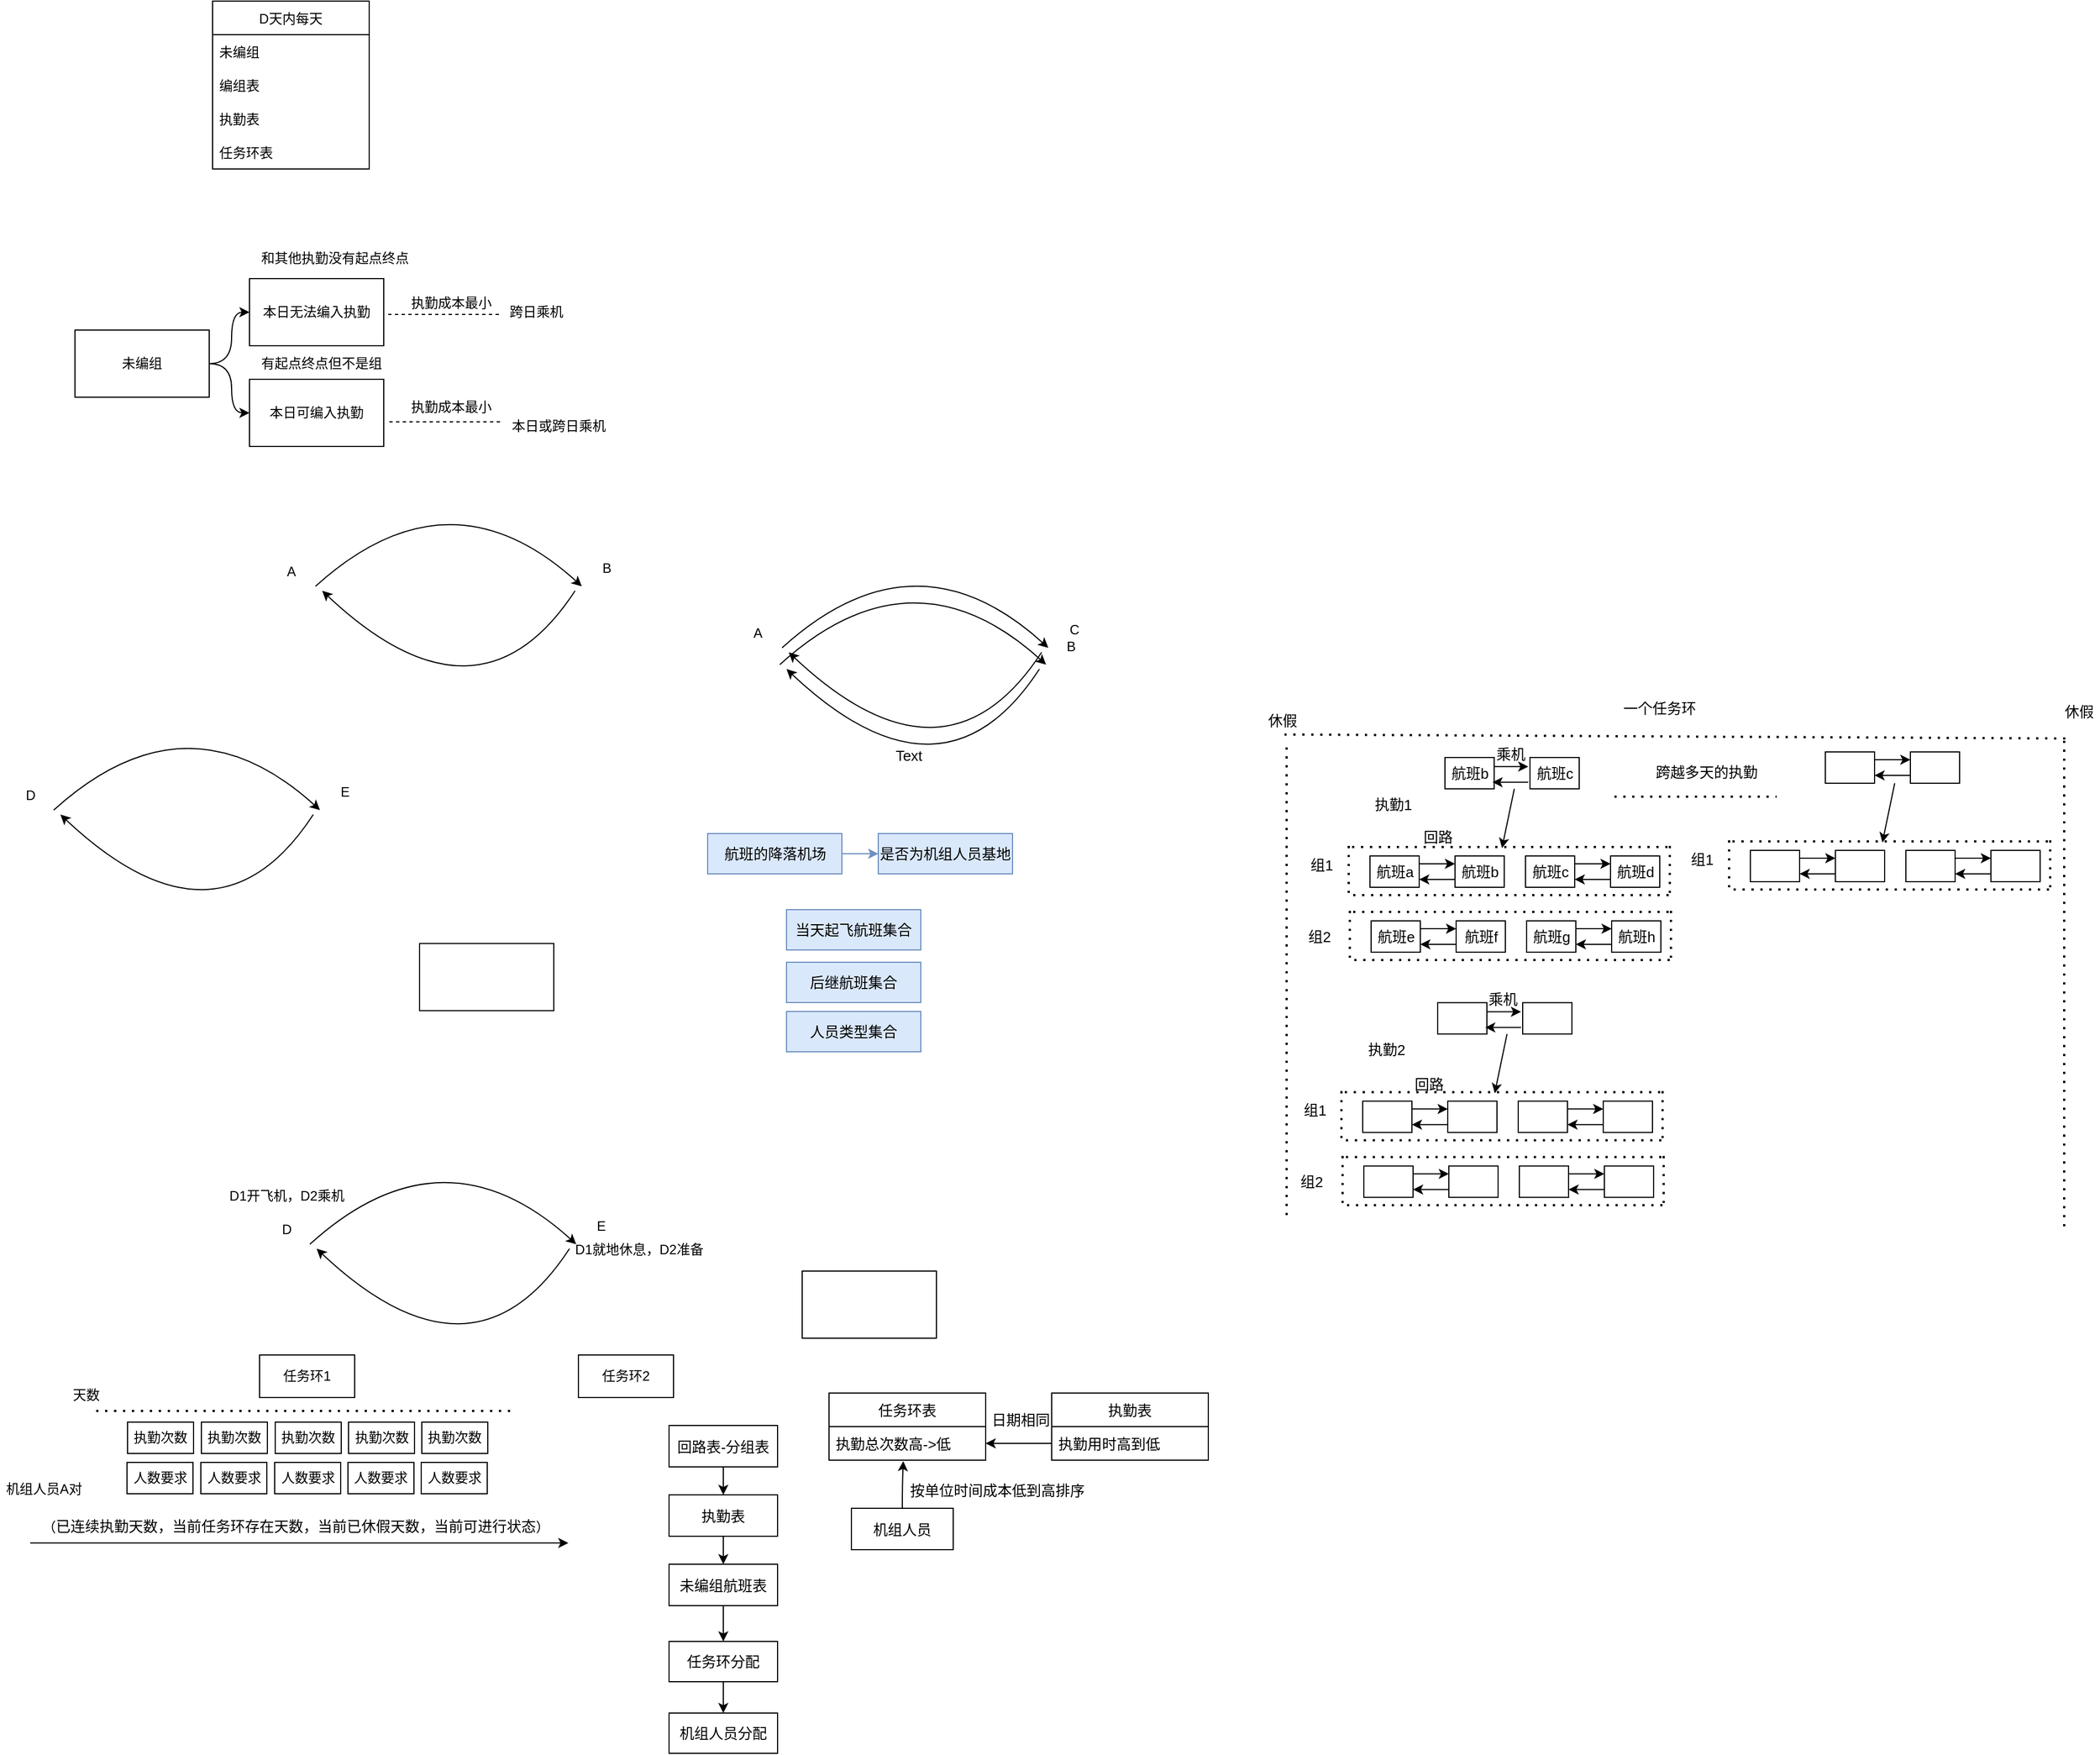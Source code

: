 <mxfile version="16.5.1" type="device"><diagram id="ZgqaNRe3GJfpgYwbUgh3" name="第 1 页"><mxGraphModel dx="1093" dy="637" grid="0" gridSize="10" guides="1" tooltips="1" connect="1" arrows="1" fold="1" page="1" pageScale="1" pageWidth="1169" pageHeight="1654" math="0" shadow="0"><root><mxCell id="0"/><mxCell id="1" parent="0"/><mxCell id="3ESHCCitnT-oxoShn8-r-7" value="D天内每天" style="swimlane;fontStyle=0;childLayout=stackLayout;horizontal=1;startSize=30;horizontalStack=0;resizeParent=1;resizeParentMax=0;resizeLast=0;collapsible=1;marginBottom=0;" vertex="1" parent="1"><mxGeometry x="240" y="39" width="140" height="150" as="geometry"/></mxCell><mxCell id="3ESHCCitnT-oxoShn8-r-8" value="未编组" style="text;strokeColor=none;fillColor=none;align=left;verticalAlign=middle;spacingLeft=4;spacingRight=4;overflow=hidden;points=[[0,0.5],[1,0.5]];portConstraint=eastwest;rotatable=0;" vertex="1" parent="3ESHCCitnT-oxoShn8-r-7"><mxGeometry y="30" width="140" height="30" as="geometry"/></mxCell><mxCell id="3ESHCCitnT-oxoShn8-r-9" value="编组表" style="text;strokeColor=none;fillColor=none;align=left;verticalAlign=middle;spacingLeft=4;spacingRight=4;overflow=hidden;points=[[0,0.5],[1,0.5]];portConstraint=eastwest;rotatable=0;" vertex="1" parent="3ESHCCitnT-oxoShn8-r-7"><mxGeometry y="60" width="140" height="30" as="geometry"/></mxCell><mxCell id="3ESHCCitnT-oxoShn8-r-11" value="执勤表" style="text;strokeColor=none;fillColor=none;align=left;verticalAlign=middle;spacingLeft=4;spacingRight=4;overflow=hidden;points=[[0,0.5],[1,0.5]];portConstraint=eastwest;rotatable=0;" vertex="1" parent="3ESHCCitnT-oxoShn8-r-7"><mxGeometry y="90" width="140" height="30" as="geometry"/></mxCell><mxCell id="3ESHCCitnT-oxoShn8-r-12" value="任务环表" style="text;strokeColor=none;fillColor=none;align=left;verticalAlign=middle;spacingLeft=4;spacingRight=4;overflow=hidden;points=[[0,0.5],[1,0.5]];portConstraint=eastwest;rotatable=0;" vertex="1" parent="3ESHCCitnT-oxoShn8-r-7"><mxGeometry y="120" width="140" height="30" as="geometry"/></mxCell><mxCell id="3ESHCCitnT-oxoShn8-r-97" value="" style="endArrow=classic;html=1;rounded=0;curved=1;" edge="1" parent="1"><mxGeometry width="50" height="50" relative="1" as="geometry"><mxPoint x="332" y="562" as="sourcePoint"/><mxPoint x="570" y="562" as="targetPoint"/><Array as="points"><mxPoint x="451" y="454"/></Array></mxGeometry></mxCell><mxCell id="3ESHCCitnT-oxoShn8-r-98" value="" style="endArrow=classic;html=1;rounded=0;curved=1;" edge="1" parent="1"><mxGeometry width="50" height="50" relative="1" as="geometry"><mxPoint x="564" y="566" as="sourcePoint"/><mxPoint x="338" y="566" as="targetPoint"/><Array as="points"><mxPoint x="478" y="698"/></Array></mxGeometry></mxCell><mxCell id="3ESHCCitnT-oxoShn8-r-99" value="A" style="text;html=1;align=center;verticalAlign=middle;resizable=0;points=[];autosize=1;strokeColor=none;fillColor=none;" vertex="1" parent="1"><mxGeometry x="301" y="540" width="18" height="18" as="geometry"/></mxCell><mxCell id="3ESHCCitnT-oxoShn8-r-100" value="B" style="text;html=1;align=center;verticalAlign=middle;resizable=0;points=[];autosize=1;strokeColor=none;fillColor=none;" vertex="1" parent="1"><mxGeometry x="583" y="537" width="18" height="18" as="geometry"/></mxCell><mxCell id="3ESHCCitnT-oxoShn8-r-104" value="" style="endArrow=classic;html=1;rounded=0;curved=1;" edge="1" parent="1"><mxGeometry width="50" height="50" relative="1" as="geometry"><mxPoint x="749" y="617" as="sourcePoint"/><mxPoint x="987" y="617" as="targetPoint"/><Array as="points"><mxPoint x="868" y="509"/></Array></mxGeometry></mxCell><mxCell id="3ESHCCitnT-oxoShn8-r-105" value="" style="endArrow=classic;html=1;rounded=0;curved=1;" edge="1" parent="1"><mxGeometry width="50" height="50" relative="1" as="geometry"><mxPoint x="981" y="621" as="sourcePoint"/><mxPoint x="755" y="621" as="targetPoint"/><Array as="points"><mxPoint x="895" y="753"/></Array></mxGeometry></mxCell><mxCell id="3ESHCCitnT-oxoShn8-r-106" value="A" style="text;html=1;align=center;verticalAlign=middle;resizable=0;points=[];autosize=1;strokeColor=none;fillColor=none;flipV=0;" vertex="1" parent="1"><mxGeometry x="718" y="595" width="18" height="18" as="geometry"/></mxCell><mxCell id="3ESHCCitnT-oxoShn8-r-107" value="C" style="text;html=1;align=center;verticalAlign=middle;resizable=0;points=[];autosize=1;strokeColor=none;fillColor=none;flipV=0;" vertex="1" parent="1"><mxGeometry x="1000" y="592" width="19" height="18" as="geometry"/></mxCell><mxCell id="3ESHCCitnT-oxoShn8-r-108" value="" style="endArrow=classic;html=1;rounded=0;curved=1;" edge="1" parent="1"><mxGeometry width="50" height="50" relative="1" as="geometry"><mxPoint x="747" y="632" as="sourcePoint"/><mxPoint x="985" y="632" as="targetPoint"/><Array as="points"><mxPoint x="866" y="524"/></Array></mxGeometry></mxCell><mxCell id="3ESHCCitnT-oxoShn8-r-109" value="" style="endArrow=classic;html=1;rounded=0;curved=1;" edge="1" parent="1"><mxGeometry width="50" height="50" relative="1" as="geometry"><mxPoint x="979" y="636" as="sourcePoint"/><mxPoint x="753" y="636" as="targetPoint"/><Array as="points"><mxPoint x="893" y="768"/></Array></mxGeometry></mxCell><mxCell id="3ESHCCitnT-oxoShn8-r-111" value="B" style="text;html=1;align=center;verticalAlign=middle;resizable=0;points=[];autosize=1;strokeColor=none;fillColor=none;" vertex="1" parent="1"><mxGeometry x="998" y="607" width="18" height="18" as="geometry"/></mxCell><mxCell id="3ESHCCitnT-oxoShn8-r-112" value="" style="endArrow=classic;html=1;rounded=0;curved=1;" edge="1" parent="1"><mxGeometry width="50" height="50" relative="1" as="geometry"><mxPoint x="98" y="762" as="sourcePoint"/><mxPoint x="336" y="762" as="targetPoint"/><Array as="points"><mxPoint x="217" y="654"/></Array></mxGeometry></mxCell><mxCell id="3ESHCCitnT-oxoShn8-r-113" value="" style="endArrow=classic;html=1;rounded=0;curved=1;" edge="1" parent="1"><mxGeometry width="50" height="50" relative="1" as="geometry"><mxPoint x="330" y="766" as="sourcePoint"/><mxPoint x="104" y="766" as="targetPoint"/><Array as="points"><mxPoint x="244" y="898"/></Array></mxGeometry></mxCell><mxCell id="3ESHCCitnT-oxoShn8-r-114" value="D" style="text;html=1;align=center;verticalAlign=middle;resizable=0;points=[];autosize=1;strokeColor=none;fillColor=none;" vertex="1" parent="1"><mxGeometry x="67" y="740" width="19" height="18" as="geometry"/></mxCell><mxCell id="3ESHCCitnT-oxoShn8-r-115" value="E" style="text;html=1;align=center;verticalAlign=middle;resizable=0;points=[];autosize=1;strokeColor=none;fillColor=none;" vertex="1" parent="1"><mxGeometry x="349" y="737" width="18" height="18" as="geometry"/></mxCell><mxCell id="3ESHCCitnT-oxoShn8-r-121" value="" style="endArrow=classic;html=1;rounded=0;curved=1;" edge="1" parent="1"><mxGeometry width="50" height="50" relative="1" as="geometry"><mxPoint x="327" y="1150" as="sourcePoint"/><mxPoint x="565" y="1150" as="targetPoint"/><Array as="points"><mxPoint x="446" y="1042"/></Array></mxGeometry></mxCell><mxCell id="3ESHCCitnT-oxoShn8-r-122" value="" style="endArrow=classic;html=1;rounded=0;curved=1;" edge="1" parent="1"><mxGeometry width="50" height="50" relative="1" as="geometry"><mxPoint x="559" y="1154" as="sourcePoint"/><mxPoint x="333" y="1154" as="targetPoint"/><Array as="points"><mxPoint x="473" y="1286"/></Array></mxGeometry></mxCell><mxCell id="3ESHCCitnT-oxoShn8-r-123" value="D" style="text;html=1;align=center;verticalAlign=middle;resizable=0;points=[];autosize=1;strokeColor=none;fillColor=none;" vertex="1" parent="1"><mxGeometry x="296" y="1128" width="19" height="18" as="geometry"/></mxCell><mxCell id="3ESHCCitnT-oxoShn8-r-124" value="E" style="text;html=1;align=center;verticalAlign=middle;resizable=0;points=[];autosize=1;strokeColor=none;fillColor=none;" vertex="1" parent="1"><mxGeometry x="578" y="1125" width="18" height="18" as="geometry"/></mxCell><mxCell id="3ESHCCitnT-oxoShn8-r-125" value="D1开飞机，D2乘机" style="text;html=1;align=center;verticalAlign=middle;resizable=0;points=[];autosize=1;strokeColor=none;fillColor=none;" vertex="1" parent="1"><mxGeometry x="249.5" y="1098" width="112" height="18" as="geometry"/></mxCell><mxCell id="3ESHCCitnT-oxoShn8-r-126" value="D1就地休息，D2准备" style="text;html=1;align=center;verticalAlign=middle;resizable=0;points=[];autosize=1;strokeColor=none;fillColor=none;" vertex="1" parent="1"><mxGeometry x="558.5" y="1146" width="124" height="18" as="geometry"/></mxCell><mxCell id="3ESHCCitnT-oxoShn8-r-136" style="edgeStyle=orthogonalEdgeStyle;curved=1;rounded=0;orthogonalLoop=1;jettySize=auto;html=1;exitX=1;exitY=0.5;exitDx=0;exitDy=0;entryX=0;entryY=0.5;entryDx=0;entryDy=0;" edge="1" parent="1" source="3ESHCCitnT-oxoShn8-r-127" target="3ESHCCitnT-oxoShn8-r-128"><mxGeometry relative="1" as="geometry"/></mxCell><mxCell id="3ESHCCitnT-oxoShn8-r-137" style="edgeStyle=orthogonalEdgeStyle;curved=1;rounded=0;orthogonalLoop=1;jettySize=auto;html=1;exitX=1;exitY=0.5;exitDx=0;exitDy=0;" edge="1" parent="1" source="3ESHCCitnT-oxoShn8-r-127" target="3ESHCCitnT-oxoShn8-r-133"><mxGeometry relative="1" as="geometry"/></mxCell><mxCell id="3ESHCCitnT-oxoShn8-r-127" value="未编组" style="rounded=0;whiteSpace=wrap;html=1;" vertex="1" parent="1"><mxGeometry x="117" y="333" width="120" height="60" as="geometry"/></mxCell><mxCell id="3ESHCCitnT-oxoShn8-r-128" value="本日无法编入执勤" style="rounded=0;whiteSpace=wrap;html=1;" vertex="1" parent="1"><mxGeometry x="273" y="287" width="120" height="60" as="geometry"/></mxCell><mxCell id="3ESHCCitnT-oxoShn8-r-131" value="" style="endArrow=none;dashed=1;html=1;rounded=0;curved=1;" edge="1" parent="1"><mxGeometry width="50" height="50" relative="1" as="geometry"><mxPoint x="397" y="319" as="sourcePoint"/><mxPoint x="498" y="319" as="targetPoint"/></mxGeometry></mxCell><mxCell id="3ESHCCitnT-oxoShn8-r-132" value="和其他执勤没有起点终点" style="text;html=1;align=center;verticalAlign=middle;resizable=0;points=[];autosize=1;strokeColor=none;fillColor=none;" vertex="1" parent="1"><mxGeometry x="278" y="260" width="142" height="18" as="geometry"/></mxCell><mxCell id="3ESHCCitnT-oxoShn8-r-133" value="本日可编入执勤" style="rounded=0;whiteSpace=wrap;html=1;" vertex="1" parent="1"><mxGeometry x="273" y="377" width="120" height="60" as="geometry"/></mxCell><mxCell id="3ESHCCitnT-oxoShn8-r-134" value="" style="endArrow=none;dashed=1;html=1;rounded=0;curved=1;" edge="1" parent="1"><mxGeometry width="50" height="50" relative="1" as="geometry"><mxPoint x="398" y="415" as="sourcePoint"/><mxPoint x="499" y="415" as="targetPoint"/></mxGeometry></mxCell><mxCell id="3ESHCCitnT-oxoShn8-r-135" value="有起点终点但不是组" style="text;html=1;align=center;verticalAlign=middle;resizable=0;points=[];autosize=1;strokeColor=none;fillColor=none;" vertex="1" parent="1"><mxGeometry x="278" y="354" width="118" height="18" as="geometry"/></mxCell><mxCell id="3ESHCCitnT-oxoShn8-r-138" value="跨日乘机" style="text;html=1;align=center;verticalAlign=middle;resizable=0;points=[];autosize=1;strokeColor=none;fillColor=none;" vertex="1" parent="1"><mxGeometry x="500" y="308" width="58" height="18" as="geometry"/></mxCell><mxCell id="3ESHCCitnT-oxoShn8-r-139" value="本日或跨日乘机" style="text;html=1;align=center;verticalAlign=middle;resizable=0;points=[];autosize=1;strokeColor=none;fillColor=none;" vertex="1" parent="1"><mxGeometry x="502" y="410" width="94" height="18" as="geometry"/></mxCell><mxCell id="3ESHCCitnT-oxoShn8-r-141" value="执勤成本最小" style="text;html=1;align=center;verticalAlign=middle;resizable=0;points=[];autosize=1;strokeColor=none;fillColor=none;" vertex="1" parent="1"><mxGeometry x="412" y="393" width="82" height="18" as="geometry"/></mxCell><mxCell id="3ESHCCitnT-oxoShn8-r-142" value="执勤成本最小" style="text;html=1;align=center;verticalAlign=middle;resizable=0;points=[];autosize=1;strokeColor=none;fillColor=none;" vertex="1" parent="1"><mxGeometry x="412" y="300" width="82" height="18" as="geometry"/></mxCell><mxCell id="3ESHCCitnT-oxoShn8-r-144" value="执勤次数" style="rounded=0;whiteSpace=wrap;html=1;" vertex="1" parent="1"><mxGeometry x="164" y="1309" width="59" height="28" as="geometry"/></mxCell><mxCell id="3ESHCCitnT-oxoShn8-r-145" value="任务环1" style="rounded=0;whiteSpace=wrap;html=1;" vertex="1" parent="1"><mxGeometry x="282" y="1249" width="85" height="38" as="geometry"/></mxCell><mxCell id="3ESHCCitnT-oxoShn8-r-148" value="" style="endArrow=none;dashed=1;html=1;dashPattern=1 3;strokeWidth=2;rounded=0;curved=1;" edge="1" parent="1"><mxGeometry width="50" height="50" relative="1" as="geometry"><mxPoint x="136" y="1299" as="sourcePoint"/><mxPoint x="510" y="1299" as="targetPoint"/></mxGeometry></mxCell><mxCell id="3ESHCCitnT-oxoShn8-r-150" value="执勤次数" style="rounded=0;whiteSpace=wrap;html=1;" vertex="1" parent="1"><mxGeometry x="230" y="1309" width="59" height="28" as="geometry"/></mxCell><mxCell id="3ESHCCitnT-oxoShn8-r-151" value="执勤次数" style="rounded=0;whiteSpace=wrap;html=1;" vertex="1" parent="1"><mxGeometry x="361.5" y="1309" width="59" height="28" as="geometry"/></mxCell><mxCell id="3ESHCCitnT-oxoShn8-r-155" value="执勤次数" style="rounded=0;whiteSpace=wrap;html=1;" vertex="1" parent="1"><mxGeometry x="296" y="1309" width="59" height="28" as="geometry"/></mxCell><mxCell id="3ESHCCitnT-oxoShn8-r-156" value="执勤次数" style="rounded=0;whiteSpace=wrap;html=1;" vertex="1" parent="1"><mxGeometry x="427" y="1309" width="59" height="28" as="geometry"/></mxCell><mxCell id="3ESHCCitnT-oxoShn8-r-157" value="天数&lt;span style=&quot;white-space: pre&quot;&gt;&#9;&lt;/span&gt;" style="text;html=1;align=center;verticalAlign=middle;resizable=0;points=[];autosize=1;strokeColor=none;fillColor=none;" vertex="1" parent="1"><mxGeometry x="110" y="1276" width="36" height="18" as="geometry"/></mxCell><mxCell id="3ESHCCitnT-oxoShn8-r-158" value="机组人员A对" style="text;html=1;align=center;verticalAlign=middle;resizable=0;points=[];autosize=1;strokeColor=none;fillColor=none;" vertex="1" parent="1"><mxGeometry x="50" y="1360" width="78" height="18" as="geometry"/></mxCell><mxCell id="3ESHCCitnT-oxoShn8-r-159" value="" style="endArrow=classic;html=1;rounded=0;curved=1;" edge="1" parent="1"><mxGeometry width="50" height="50" relative="1" as="geometry"><mxPoint x="77" y="1417" as="sourcePoint"/><mxPoint x="558" y="1417" as="targetPoint"/></mxGeometry></mxCell><mxCell id="3ESHCCitnT-oxoShn8-r-160" value="（&lt;span style=&quot;font-size: 13px&quot;&gt;已连续执勤天数，当前任务环存在天数，当前已休假天数，当前可进行状态&lt;/span&gt;）" style="text;html=1;align=center;verticalAlign=middle;resizable=0;points=[];autosize=1;strokeColor=none;fillColor=none;" vertex="1" parent="1"><mxGeometry x="82" y="1393" width="463" height="18" as="geometry"/></mxCell><mxCell id="3ESHCCitnT-oxoShn8-r-163" value="人数要求" style="rounded=0;whiteSpace=wrap;html=1;" vertex="1" parent="1"><mxGeometry x="163.5" y="1345" width="59" height="28" as="geometry"/></mxCell><mxCell id="3ESHCCitnT-oxoShn8-r-164" value="人数要求" style="rounded=0;whiteSpace=wrap;html=1;" vertex="1" parent="1"><mxGeometry x="229.5" y="1345" width="59" height="28" as="geometry"/></mxCell><mxCell id="3ESHCCitnT-oxoShn8-r-165" value="人数要求" style="rounded=0;whiteSpace=wrap;html=1;" vertex="1" parent="1"><mxGeometry x="361" y="1345" width="59" height="28" as="geometry"/></mxCell><mxCell id="3ESHCCitnT-oxoShn8-r-166" value="人数要求" style="rounded=0;whiteSpace=wrap;html=1;" vertex="1" parent="1"><mxGeometry x="295.5" y="1345" width="59" height="28" as="geometry"/></mxCell><mxCell id="3ESHCCitnT-oxoShn8-r-167" value="人数要求" style="rounded=0;whiteSpace=wrap;html=1;" vertex="1" parent="1"><mxGeometry x="426.5" y="1345" width="59" height="28" as="geometry"/></mxCell><mxCell id="3ESHCCitnT-oxoShn8-r-169" value="任务环2" style="rounded=0;whiteSpace=wrap;html=1;" vertex="1" parent="1"><mxGeometry x="567" y="1249" width="85" height="38" as="geometry"/></mxCell><mxCell id="3ESHCCitnT-oxoShn8-r-172" value="" style="edgeStyle=orthogonalEdgeStyle;curved=1;rounded=0;orthogonalLoop=1;jettySize=auto;html=1;fontSize=13;" edge="1" parent="1" source="3ESHCCitnT-oxoShn8-r-170" target="3ESHCCitnT-oxoShn8-r-171"><mxGeometry relative="1" as="geometry"/></mxCell><mxCell id="3ESHCCitnT-oxoShn8-r-170" value="回路表-分组表" style="rounded=0;whiteSpace=wrap;html=1;fontSize=13;" vertex="1" parent="1"><mxGeometry x="648" y="1312" width="97" height="37" as="geometry"/></mxCell><mxCell id="3ESHCCitnT-oxoShn8-r-174" value="" style="edgeStyle=orthogonalEdgeStyle;curved=1;rounded=0;orthogonalLoop=1;jettySize=auto;html=1;fontSize=13;" edge="1" parent="1" source="3ESHCCitnT-oxoShn8-r-171" target="3ESHCCitnT-oxoShn8-r-173"><mxGeometry relative="1" as="geometry"/></mxCell><mxCell id="3ESHCCitnT-oxoShn8-r-171" value="执勤表" style="rounded=0;whiteSpace=wrap;html=1;fontSize=13;" vertex="1" parent="1"><mxGeometry x="648" y="1374" width="97" height="37" as="geometry"/></mxCell><mxCell id="3ESHCCitnT-oxoShn8-r-178" value="" style="edgeStyle=orthogonalEdgeStyle;curved=1;rounded=0;orthogonalLoop=1;jettySize=auto;html=1;fontSize=13;" edge="1" parent="1" source="3ESHCCitnT-oxoShn8-r-173" target="3ESHCCitnT-oxoShn8-r-177"><mxGeometry relative="1" as="geometry"/></mxCell><mxCell id="3ESHCCitnT-oxoShn8-r-173" value="未编组航班表" style="rounded=0;whiteSpace=wrap;html=1;fontSize=13;" vertex="1" parent="1"><mxGeometry x="648" y="1436" width="97" height="37" as="geometry"/></mxCell><mxCell id="3ESHCCitnT-oxoShn8-r-184" value="" style="edgeStyle=orthogonalEdgeStyle;curved=1;rounded=0;orthogonalLoop=1;jettySize=auto;html=1;fontSize=13;" edge="1" parent="1" source="3ESHCCitnT-oxoShn8-r-177" target="3ESHCCitnT-oxoShn8-r-183"><mxGeometry relative="1" as="geometry"/></mxCell><mxCell id="3ESHCCitnT-oxoShn8-r-177" value="任务环分配" style="rounded=0;whiteSpace=wrap;html=1;fontSize=13;" vertex="1" parent="1"><mxGeometry x="648" y="1505" width="97" height="36" as="geometry"/></mxCell><mxCell id="3ESHCCitnT-oxoShn8-r-183" value="机组人员分配" style="rounded=0;whiteSpace=wrap;html=1;fontSize=13;" vertex="1" parent="1"><mxGeometry x="648" y="1569" width="97" height="36" as="geometry"/></mxCell><mxCell id="3ESHCCitnT-oxoShn8-r-189" style="edgeStyle=orthogonalEdgeStyle;curved=1;rounded=0;orthogonalLoop=1;jettySize=auto;html=1;exitX=1;exitY=0.25;exitDx=0;exitDy=0;entryX=0;entryY=0.25;entryDx=0;entryDy=0;fontSize=13;" edge="1" parent="1" source="3ESHCCitnT-oxoShn8-r-185" target="3ESHCCitnT-oxoShn8-r-187"><mxGeometry relative="1" as="geometry"/></mxCell><mxCell id="3ESHCCitnT-oxoShn8-r-185" value="航班a" style="rounded=0;whiteSpace=wrap;html=1;fontSize=13;" vertex="1" parent="1"><mxGeometry x="1274.5" y="803" width="44" height="28" as="geometry"/></mxCell><mxCell id="3ESHCCitnT-oxoShn8-r-191" style="edgeStyle=orthogonalEdgeStyle;curved=1;rounded=0;orthogonalLoop=1;jettySize=auto;html=1;exitX=0;exitY=0.75;exitDx=0;exitDy=0;entryX=1;entryY=0.75;entryDx=0;entryDy=0;fontSize=13;" edge="1" parent="1" source="3ESHCCitnT-oxoShn8-r-187" target="3ESHCCitnT-oxoShn8-r-185"><mxGeometry relative="1" as="geometry"/></mxCell><mxCell id="3ESHCCitnT-oxoShn8-r-187" value="航班b" style="rounded=0;whiteSpace=wrap;html=1;fontSize=13;" vertex="1" parent="1"><mxGeometry x="1350.5" y="803" width="44" height="28" as="geometry"/></mxCell><mxCell id="3ESHCCitnT-oxoShn8-r-192" style="edgeStyle=orthogonalEdgeStyle;curved=1;rounded=0;orthogonalLoop=1;jettySize=auto;html=1;exitX=1;exitY=0.25;exitDx=0;exitDy=0;entryX=0;entryY=0.25;entryDx=0;entryDy=0;fontSize=13;" edge="1" parent="1" source="3ESHCCitnT-oxoShn8-r-193" target="3ESHCCitnT-oxoShn8-r-195"><mxGeometry relative="1" as="geometry"/></mxCell><mxCell id="3ESHCCitnT-oxoShn8-r-193" value="航班c" style="rounded=0;whiteSpace=wrap;html=1;fontSize=13;" vertex="1" parent="1"><mxGeometry x="1413.5" y="803" width="44" height="28" as="geometry"/></mxCell><mxCell id="3ESHCCitnT-oxoShn8-r-194" style="edgeStyle=orthogonalEdgeStyle;curved=1;rounded=0;orthogonalLoop=1;jettySize=auto;html=1;exitX=0;exitY=0.75;exitDx=0;exitDy=0;entryX=1;entryY=0.75;entryDx=0;entryDy=0;fontSize=13;" edge="1" parent="1" source="3ESHCCitnT-oxoShn8-r-195" target="3ESHCCitnT-oxoShn8-r-193"><mxGeometry relative="1" as="geometry"/></mxCell><mxCell id="3ESHCCitnT-oxoShn8-r-195" value="航班d" style="rounded=0;whiteSpace=wrap;html=1;fontSize=13;" vertex="1" parent="1"><mxGeometry x="1489.5" y="803" width="44" height="28" as="geometry"/></mxCell><mxCell id="3ESHCCitnT-oxoShn8-r-196" value="" style="endArrow=none;dashed=1;html=1;dashPattern=1 3;strokeWidth=2;rounded=0;fontSize=13;curved=1;" edge="1" parent="1"><mxGeometry width="50" height="50" relative="1" as="geometry"><mxPoint x="1258.5" y="795" as="sourcePoint"/><mxPoint x="1544.5" y="795" as="targetPoint"/></mxGeometry></mxCell><mxCell id="3ESHCCitnT-oxoShn8-r-197" value="" style="endArrow=none;dashed=1;html=1;dashPattern=1 3;strokeWidth=2;rounded=0;fontSize=13;curved=1;" edge="1" parent="1"><mxGeometry width="50" height="50" relative="1" as="geometry"><mxPoint x="1259.5" y="838" as="sourcePoint"/><mxPoint x="1545.5" y="838" as="targetPoint"/></mxGeometry></mxCell><mxCell id="3ESHCCitnT-oxoShn8-r-198" value="" style="endArrow=none;dashed=1;html=1;dashPattern=1 3;strokeWidth=2;rounded=0;fontSize=13;curved=1;" edge="1" parent="1"><mxGeometry width="50" height="50" relative="1" as="geometry"><mxPoint x="1255.5" y="836" as="sourcePoint"/><mxPoint x="1255.5" y="794" as="targetPoint"/></mxGeometry></mxCell><mxCell id="3ESHCCitnT-oxoShn8-r-199" value="" style="endArrow=none;dashed=1;html=1;dashPattern=1 3;strokeWidth=2;rounded=0;fontSize=13;curved=1;" edge="1" parent="1"><mxGeometry width="50" height="50" relative="1" as="geometry"><mxPoint x="1542.5" y="836" as="sourcePoint"/><mxPoint x="1542.5" y="794" as="targetPoint"/></mxGeometry></mxCell><mxCell id="3ESHCCitnT-oxoShn8-r-200" style="edgeStyle=orthogonalEdgeStyle;curved=1;rounded=0;orthogonalLoop=1;jettySize=auto;html=1;exitX=1;exitY=0.25;exitDx=0;exitDy=0;entryX=0;entryY=0.25;entryDx=0;entryDy=0;fontSize=13;" edge="1" parent="1" source="3ESHCCitnT-oxoShn8-r-201" target="3ESHCCitnT-oxoShn8-r-203"><mxGeometry relative="1" as="geometry"/></mxCell><mxCell id="3ESHCCitnT-oxoShn8-r-201" value="航班e" style="rounded=0;whiteSpace=wrap;html=1;fontSize=13;" vertex="1" parent="1"><mxGeometry x="1275.5" y="861" width="44" height="28" as="geometry"/></mxCell><mxCell id="3ESHCCitnT-oxoShn8-r-202" style="edgeStyle=orthogonalEdgeStyle;curved=1;rounded=0;orthogonalLoop=1;jettySize=auto;html=1;exitX=0;exitY=0.75;exitDx=0;exitDy=0;entryX=1;entryY=0.75;entryDx=0;entryDy=0;fontSize=13;" edge="1" parent="1" source="3ESHCCitnT-oxoShn8-r-203" target="3ESHCCitnT-oxoShn8-r-201"><mxGeometry relative="1" as="geometry"/></mxCell><mxCell id="3ESHCCitnT-oxoShn8-r-203" value="航班f" style="rounded=0;whiteSpace=wrap;html=1;fontSize=13;" vertex="1" parent="1"><mxGeometry x="1351.5" y="861" width="44" height="28" as="geometry"/></mxCell><mxCell id="3ESHCCitnT-oxoShn8-r-204" style="edgeStyle=orthogonalEdgeStyle;curved=1;rounded=0;orthogonalLoop=1;jettySize=auto;html=1;exitX=1;exitY=0.25;exitDx=0;exitDy=0;entryX=0;entryY=0.25;entryDx=0;entryDy=0;fontSize=13;" edge="1" parent="1" source="3ESHCCitnT-oxoShn8-r-205" target="3ESHCCitnT-oxoShn8-r-207"><mxGeometry relative="1" as="geometry"/></mxCell><mxCell id="3ESHCCitnT-oxoShn8-r-205" value="航班g" style="rounded=0;whiteSpace=wrap;html=1;fontSize=13;" vertex="1" parent="1"><mxGeometry x="1414.5" y="861" width="44" height="28" as="geometry"/></mxCell><mxCell id="3ESHCCitnT-oxoShn8-r-206" style="edgeStyle=orthogonalEdgeStyle;curved=1;rounded=0;orthogonalLoop=1;jettySize=auto;html=1;exitX=0;exitY=0.75;exitDx=0;exitDy=0;entryX=1;entryY=0.75;entryDx=0;entryDy=0;fontSize=13;" edge="1" parent="1" source="3ESHCCitnT-oxoShn8-r-207" target="3ESHCCitnT-oxoShn8-r-205"><mxGeometry relative="1" as="geometry"/></mxCell><mxCell id="3ESHCCitnT-oxoShn8-r-207" value="航班h" style="rounded=0;whiteSpace=wrap;html=1;fontSize=13;" vertex="1" parent="1"><mxGeometry x="1490.5" y="861" width="44" height="28" as="geometry"/></mxCell><mxCell id="3ESHCCitnT-oxoShn8-r-208" value="" style="endArrow=none;dashed=1;html=1;dashPattern=1 3;strokeWidth=2;rounded=0;fontSize=13;curved=1;" edge="1" parent="1"><mxGeometry width="50" height="50" relative="1" as="geometry"><mxPoint x="1259.5" y="853" as="sourcePoint"/><mxPoint x="1545.5" y="853" as="targetPoint"/></mxGeometry></mxCell><mxCell id="3ESHCCitnT-oxoShn8-r-209" value="" style="endArrow=none;dashed=1;html=1;dashPattern=1 3;strokeWidth=2;rounded=0;fontSize=13;curved=1;" edge="1" parent="1"><mxGeometry width="50" height="50" relative="1" as="geometry"><mxPoint x="1260.5" y="896" as="sourcePoint"/><mxPoint x="1546.5" y="896" as="targetPoint"/></mxGeometry></mxCell><mxCell id="3ESHCCitnT-oxoShn8-r-210" value="" style="endArrow=none;dashed=1;html=1;dashPattern=1 3;strokeWidth=2;rounded=0;fontSize=13;curved=1;" edge="1" parent="1"><mxGeometry width="50" height="50" relative="1" as="geometry"><mxPoint x="1256.5" y="894" as="sourcePoint"/><mxPoint x="1256.5" y="852" as="targetPoint"/></mxGeometry></mxCell><mxCell id="3ESHCCitnT-oxoShn8-r-211" value="" style="endArrow=none;dashed=1;html=1;dashPattern=1 3;strokeWidth=2;rounded=0;fontSize=13;curved=1;" edge="1" parent="1"><mxGeometry width="50" height="50" relative="1" as="geometry"><mxPoint x="1543.5" y="894" as="sourcePoint"/><mxPoint x="1543.5" y="852" as="targetPoint"/></mxGeometry></mxCell><mxCell id="3ESHCCitnT-oxoShn8-r-213" style="edgeStyle=orthogonalEdgeStyle;curved=1;rounded=0;orthogonalLoop=1;jettySize=auto;html=1;exitX=1;exitY=0.25;exitDx=0;exitDy=0;entryX=0;entryY=0.25;entryDx=0;entryDy=0;fontSize=13;" edge="1" parent="1"><mxGeometry relative="1" as="geometry"><mxPoint x="1384" y="723.13" as="sourcePoint"/><mxPoint x="1416" y="723.13" as="targetPoint"/></mxGeometry></mxCell><mxCell id="3ESHCCitnT-oxoShn8-r-214" value="航班b" style="rounded=0;whiteSpace=wrap;html=1;fontSize=13;" vertex="1" parent="1"><mxGeometry x="1341.5" y="715" width="44" height="28" as="geometry"/></mxCell><mxCell id="3ESHCCitnT-oxoShn8-r-215" style="edgeStyle=orthogonalEdgeStyle;curved=1;rounded=0;orthogonalLoop=1;jettySize=auto;html=1;exitX=0;exitY=0.75;exitDx=0;exitDy=0;entryX=1;entryY=0.75;entryDx=0;entryDy=0;fontSize=13;" edge="1" parent="1"><mxGeometry relative="1" as="geometry"><mxPoint x="1416" y="737.13" as="sourcePoint"/><mxPoint x="1384" y="737.13" as="targetPoint"/></mxGeometry></mxCell><mxCell id="3ESHCCitnT-oxoShn8-r-216" value="航班c" style="rounded=0;whiteSpace=wrap;html=1;fontSize=13;" vertex="1" parent="1"><mxGeometry x="1417.5" y="715" width="44" height="28" as="geometry"/></mxCell><mxCell id="3ESHCCitnT-oxoShn8-r-217" value="" style="endArrow=classic;html=1;rounded=0;fontSize=13;curved=1;" edge="1" parent="1"><mxGeometry width="50" height="50" relative="1" as="geometry"><mxPoint x="1403.5" y="743" as="sourcePoint"/><mxPoint x="1392.5" y="796" as="targetPoint"/></mxGeometry></mxCell><mxCell id="3ESHCCitnT-oxoShn8-r-219" value="跨越多天的执勤" style="text;html=1;align=center;verticalAlign=middle;resizable=0;points=[];autosize=1;strokeColor=none;fillColor=none;fontSize=13;" vertex="1" parent="1"><mxGeometry x="1524" y="718" width="101" height="20" as="geometry"/></mxCell><mxCell id="3ESHCCitnT-oxoShn8-r-220" value="组1" style="text;html=1;align=center;verticalAlign=middle;resizable=0;points=[];autosize=1;strokeColor=none;fillColor=none;fontSize=13;" vertex="1" parent="1"><mxGeometry x="1216" y="801" width="30" height="20" as="geometry"/></mxCell><mxCell id="3ESHCCitnT-oxoShn8-r-221" value="组2" style="text;html=1;align=center;verticalAlign=middle;resizable=0;points=[];autosize=1;strokeColor=none;fillColor=none;fontSize=13;" vertex="1" parent="1"><mxGeometry x="1213.5" y="865" width="30" height="20" as="geometry"/></mxCell><mxCell id="3ESHCCitnT-oxoShn8-r-222" value="乘机" style="text;html=1;align=center;verticalAlign=middle;resizable=0;points=[];autosize=1;strokeColor=none;fillColor=none;fontSize=13;" vertex="1" parent="1"><mxGeometry x="1381.5" y="702.13" width="36" height="20" as="geometry"/></mxCell><mxCell id="3ESHCCitnT-oxoShn8-r-223" style="edgeStyle=orthogonalEdgeStyle;curved=1;rounded=0;orthogonalLoop=1;jettySize=auto;html=1;exitX=1;exitY=0.25;exitDx=0;exitDy=0;entryX=0;entryY=0.25;entryDx=0;entryDy=0;fontSize=13;" edge="1" parent="1" source="3ESHCCitnT-oxoShn8-r-224" target="3ESHCCitnT-oxoShn8-r-226"><mxGeometry relative="1" as="geometry"/></mxCell><mxCell id="3ESHCCitnT-oxoShn8-r-224" value="" style="rounded=0;whiteSpace=wrap;html=1;fontSize=13;" vertex="1" parent="1"><mxGeometry x="1614.5" y="798" width="44" height="28" as="geometry"/></mxCell><mxCell id="3ESHCCitnT-oxoShn8-r-225" style="edgeStyle=orthogonalEdgeStyle;curved=1;rounded=0;orthogonalLoop=1;jettySize=auto;html=1;exitX=0;exitY=0.75;exitDx=0;exitDy=0;entryX=1;entryY=0.75;entryDx=0;entryDy=0;fontSize=13;" edge="1" parent="1" source="3ESHCCitnT-oxoShn8-r-226" target="3ESHCCitnT-oxoShn8-r-224"><mxGeometry relative="1" as="geometry"/></mxCell><mxCell id="3ESHCCitnT-oxoShn8-r-226" value="" style="rounded=0;whiteSpace=wrap;html=1;fontSize=13;" vertex="1" parent="1"><mxGeometry x="1690.5" y="798" width="44" height="28" as="geometry"/></mxCell><mxCell id="3ESHCCitnT-oxoShn8-r-227" style="edgeStyle=orthogonalEdgeStyle;curved=1;rounded=0;orthogonalLoop=1;jettySize=auto;html=1;exitX=1;exitY=0.25;exitDx=0;exitDy=0;entryX=0;entryY=0.25;entryDx=0;entryDy=0;fontSize=13;" edge="1" parent="1" source="3ESHCCitnT-oxoShn8-r-228" target="3ESHCCitnT-oxoShn8-r-230"><mxGeometry relative="1" as="geometry"/></mxCell><mxCell id="3ESHCCitnT-oxoShn8-r-228" value="" style="rounded=0;whiteSpace=wrap;html=1;fontSize=13;" vertex="1" parent="1"><mxGeometry x="1753.5" y="798" width="44" height="28" as="geometry"/></mxCell><mxCell id="3ESHCCitnT-oxoShn8-r-229" style="edgeStyle=orthogonalEdgeStyle;curved=1;rounded=0;orthogonalLoop=1;jettySize=auto;html=1;exitX=0;exitY=0.75;exitDx=0;exitDy=0;entryX=1;entryY=0.75;entryDx=0;entryDy=0;fontSize=13;" edge="1" parent="1" source="3ESHCCitnT-oxoShn8-r-230" target="3ESHCCitnT-oxoShn8-r-228"><mxGeometry relative="1" as="geometry"/></mxCell><mxCell id="3ESHCCitnT-oxoShn8-r-230" value="" style="rounded=0;whiteSpace=wrap;html=1;fontSize=13;" vertex="1" parent="1"><mxGeometry x="1829.5" y="798" width="44" height="28" as="geometry"/></mxCell><mxCell id="3ESHCCitnT-oxoShn8-r-231" value="" style="endArrow=none;dashed=1;html=1;dashPattern=1 3;strokeWidth=2;rounded=0;fontSize=13;curved=1;" edge="1" parent="1"><mxGeometry width="50" height="50" relative="1" as="geometry"><mxPoint x="1598.5" y="790" as="sourcePoint"/><mxPoint x="1884.5" y="790" as="targetPoint"/></mxGeometry></mxCell><mxCell id="3ESHCCitnT-oxoShn8-r-232" value="" style="endArrow=none;dashed=1;html=1;dashPattern=1 3;strokeWidth=2;rounded=0;fontSize=13;curved=1;" edge="1" parent="1"><mxGeometry width="50" height="50" relative="1" as="geometry"><mxPoint x="1599.5" y="833" as="sourcePoint"/><mxPoint x="1885.5" y="833" as="targetPoint"/></mxGeometry></mxCell><mxCell id="3ESHCCitnT-oxoShn8-r-233" value="" style="endArrow=none;dashed=1;html=1;dashPattern=1 3;strokeWidth=2;rounded=0;fontSize=13;curved=1;" edge="1" parent="1"><mxGeometry width="50" height="50" relative="1" as="geometry"><mxPoint x="1595.5" y="831" as="sourcePoint"/><mxPoint x="1595.5" y="789" as="targetPoint"/></mxGeometry></mxCell><mxCell id="3ESHCCitnT-oxoShn8-r-234" value="" style="endArrow=none;dashed=1;html=1;dashPattern=1 3;strokeWidth=2;rounded=0;fontSize=13;curved=1;" edge="1" parent="1"><mxGeometry width="50" height="50" relative="1" as="geometry"><mxPoint x="1882.5" y="831" as="sourcePoint"/><mxPoint x="1882.5" y="789" as="targetPoint"/></mxGeometry></mxCell><mxCell id="3ESHCCitnT-oxoShn8-r-247" style="edgeStyle=orthogonalEdgeStyle;curved=1;rounded=0;orthogonalLoop=1;jettySize=auto;html=1;exitX=1;exitY=0.25;exitDx=0;exitDy=0;entryX=0;entryY=0.25;entryDx=0;entryDy=0;fontSize=13;" edge="1" parent="1" source="3ESHCCitnT-oxoShn8-r-248" target="3ESHCCitnT-oxoShn8-r-250"><mxGeometry relative="1" as="geometry"/></mxCell><mxCell id="3ESHCCitnT-oxoShn8-r-248" value="" style="rounded=0;whiteSpace=wrap;html=1;fontSize=13;" vertex="1" parent="1"><mxGeometry x="1681.5" y="710" width="44" height="28" as="geometry"/></mxCell><mxCell id="3ESHCCitnT-oxoShn8-r-249" style="edgeStyle=orthogonalEdgeStyle;curved=1;rounded=0;orthogonalLoop=1;jettySize=auto;html=1;exitX=0;exitY=0.75;exitDx=0;exitDy=0;entryX=1;entryY=0.75;entryDx=0;entryDy=0;fontSize=13;" edge="1" parent="1" source="3ESHCCitnT-oxoShn8-r-250" target="3ESHCCitnT-oxoShn8-r-248"><mxGeometry relative="1" as="geometry"/></mxCell><mxCell id="3ESHCCitnT-oxoShn8-r-250" value="" style="rounded=0;whiteSpace=wrap;html=1;fontSize=13;" vertex="1" parent="1"><mxGeometry x="1757.5" y="710" width="44" height="28" as="geometry"/></mxCell><mxCell id="3ESHCCitnT-oxoShn8-r-251" value="" style="endArrow=classic;html=1;rounded=0;fontSize=13;curved=1;" edge="1" parent="1"><mxGeometry width="50" height="50" relative="1" as="geometry"><mxPoint x="1743.5" y="738" as="sourcePoint"/><mxPoint x="1732.5" y="791" as="targetPoint"/></mxGeometry></mxCell><mxCell id="3ESHCCitnT-oxoShn8-r-252" value="组1" style="text;html=1;align=center;verticalAlign=middle;resizable=0;points=[];autosize=1;strokeColor=none;fillColor=none;fontSize=13;" vertex="1" parent="1"><mxGeometry x="1556" y="796" width="30" height="20" as="geometry"/></mxCell><mxCell id="3ESHCCitnT-oxoShn8-r-257" value="回路" style="text;html=1;align=center;verticalAlign=middle;resizable=0;points=[];autosize=1;strokeColor=none;fillColor=none;fontSize=13;" vertex="1" parent="1"><mxGeometry x="1317" y="776" width="36" height="20" as="geometry"/></mxCell><mxCell id="3ESHCCitnT-oxoShn8-r-258" value="" style="endArrow=none;dashed=1;html=1;dashPattern=1 3;strokeWidth=2;rounded=0;fontSize=13;curved=1;" edge="1" parent="1"><mxGeometry width="50" height="50" relative="1" as="geometry"><mxPoint x="1895" y="700" as="sourcePoint"/><mxPoint x="1895" y="1134.696" as="targetPoint"/></mxGeometry></mxCell><mxCell id="3ESHCCitnT-oxoShn8-r-259" value="休假" style="text;html=1;align=center;verticalAlign=middle;resizable=0;points=[];autosize=1;strokeColor=none;fillColor=none;fontSize=13;" vertex="1" parent="1"><mxGeometry x="1890" y="664" width="36" height="20" as="geometry"/></mxCell><mxCell id="3ESHCCitnT-oxoShn8-r-261" value="休假" style="text;html=1;align=center;verticalAlign=middle;resizable=0;points=[];autosize=1;strokeColor=none;fillColor=none;fontSize=13;" vertex="1" parent="1"><mxGeometry x="1178" y="672" width="36" height="20" as="geometry"/></mxCell><mxCell id="3ESHCCitnT-oxoShn8-r-263" value="" style="endArrow=none;dashed=1;html=1;dashPattern=1 3;strokeWidth=2;rounded=0;fontSize=13;curved=1;" edge="1" parent="1"><mxGeometry width="50" height="50" relative="1" as="geometry"><mxPoint x="1200" y="706" as="sourcePoint"/><mxPoint x="1200" y="1126" as="targetPoint"/></mxGeometry></mxCell><mxCell id="3ESHCCitnT-oxoShn8-r-264" value="" style="endArrow=none;dashed=1;html=1;dashPattern=1 3;strokeWidth=2;rounded=0;fontSize=13;curved=1;exitX=0.558;exitY=1.122;exitDx=0;exitDy=0;exitPerimeter=0;" edge="1" parent="1" source="3ESHCCitnT-oxoShn8-r-261"><mxGeometry width="50" height="50" relative="1" as="geometry"><mxPoint x="1225" y="713" as="sourcePoint"/><mxPoint x="1896" y="698" as="targetPoint"/></mxGeometry></mxCell><mxCell id="3ESHCCitnT-oxoShn8-r-265" value="Text" style="text;html=1;align=center;verticalAlign=middle;resizable=0;points=[];autosize=1;strokeColor=none;fillColor=none;fontSize=13;" vertex="1" parent="1"><mxGeometry x="842" y="703" width="40" height="20" as="geometry"/></mxCell><mxCell id="3ESHCCitnT-oxoShn8-r-268" value="一个任务环" style="text;html=1;align=center;verticalAlign=middle;resizable=0;points=[];autosize=1;strokeColor=none;fillColor=none;fontSize=13;" vertex="1" parent="1"><mxGeometry x="1495" y="661" width="75" height="20" as="geometry"/></mxCell><mxCell id="3ESHCCitnT-oxoShn8-r-269" value="" style="endArrow=none;dashed=1;html=1;dashPattern=1 3;strokeWidth=2;rounded=0;fontSize=13;curved=1;" edge="1" parent="1"><mxGeometry width="50" height="50" relative="1" as="geometry"><mxPoint x="1493" y="750" as="sourcePoint"/><mxPoint x="1638" y="750" as="targetPoint"/></mxGeometry></mxCell><mxCell id="3ESHCCitnT-oxoShn8-r-270" value="执勤1" style="text;html=1;align=center;verticalAlign=middle;resizable=0;points=[];autosize=1;strokeColor=none;fillColor=none;fontSize=13;" vertex="1" parent="1"><mxGeometry x="1273" y="747" width="44" height="20" as="geometry"/></mxCell><mxCell id="3ESHCCitnT-oxoShn8-r-271" style="edgeStyle=orthogonalEdgeStyle;curved=1;rounded=0;orthogonalLoop=1;jettySize=auto;html=1;exitX=1;exitY=0.25;exitDx=0;exitDy=0;entryX=0;entryY=0.25;entryDx=0;entryDy=0;fontSize=13;" edge="1" parent="1" source="3ESHCCitnT-oxoShn8-r-272" target="3ESHCCitnT-oxoShn8-r-274"><mxGeometry relative="1" as="geometry"/></mxCell><mxCell id="3ESHCCitnT-oxoShn8-r-272" value="" style="rounded=0;whiteSpace=wrap;html=1;fontSize=13;" vertex="1" parent="1"><mxGeometry x="1268" y="1022.13" width="44" height="28" as="geometry"/></mxCell><mxCell id="3ESHCCitnT-oxoShn8-r-273" style="edgeStyle=orthogonalEdgeStyle;curved=1;rounded=0;orthogonalLoop=1;jettySize=auto;html=1;exitX=0;exitY=0.75;exitDx=0;exitDy=0;entryX=1;entryY=0.75;entryDx=0;entryDy=0;fontSize=13;" edge="1" parent="1" source="3ESHCCitnT-oxoShn8-r-274" target="3ESHCCitnT-oxoShn8-r-272"><mxGeometry relative="1" as="geometry"/></mxCell><mxCell id="3ESHCCitnT-oxoShn8-r-274" value="" style="rounded=0;whiteSpace=wrap;html=1;fontSize=13;" vertex="1" parent="1"><mxGeometry x="1344" y="1022.13" width="44" height="28" as="geometry"/></mxCell><mxCell id="3ESHCCitnT-oxoShn8-r-275" style="edgeStyle=orthogonalEdgeStyle;curved=1;rounded=0;orthogonalLoop=1;jettySize=auto;html=1;exitX=1;exitY=0.25;exitDx=0;exitDy=0;entryX=0;entryY=0.25;entryDx=0;entryDy=0;fontSize=13;" edge="1" parent="1" source="3ESHCCitnT-oxoShn8-r-276" target="3ESHCCitnT-oxoShn8-r-278"><mxGeometry relative="1" as="geometry"/></mxCell><mxCell id="3ESHCCitnT-oxoShn8-r-276" value="" style="rounded=0;whiteSpace=wrap;html=1;fontSize=13;" vertex="1" parent="1"><mxGeometry x="1407" y="1022.13" width="44" height="28" as="geometry"/></mxCell><mxCell id="3ESHCCitnT-oxoShn8-r-277" style="edgeStyle=orthogonalEdgeStyle;curved=1;rounded=0;orthogonalLoop=1;jettySize=auto;html=1;exitX=0;exitY=0.75;exitDx=0;exitDy=0;entryX=1;entryY=0.75;entryDx=0;entryDy=0;fontSize=13;" edge="1" parent="1" source="3ESHCCitnT-oxoShn8-r-278" target="3ESHCCitnT-oxoShn8-r-276"><mxGeometry relative="1" as="geometry"/></mxCell><mxCell id="3ESHCCitnT-oxoShn8-r-278" value="" style="rounded=0;whiteSpace=wrap;html=1;fontSize=13;" vertex="1" parent="1"><mxGeometry x="1483" y="1022.13" width="44" height="28" as="geometry"/></mxCell><mxCell id="3ESHCCitnT-oxoShn8-r-279" value="" style="endArrow=none;dashed=1;html=1;dashPattern=1 3;strokeWidth=2;rounded=0;fontSize=13;curved=1;" edge="1" parent="1"><mxGeometry width="50" height="50" relative="1" as="geometry"><mxPoint x="1252" y="1014.13" as="sourcePoint"/><mxPoint x="1538" y="1014.13" as="targetPoint"/></mxGeometry></mxCell><mxCell id="3ESHCCitnT-oxoShn8-r-280" value="" style="endArrow=none;dashed=1;html=1;dashPattern=1 3;strokeWidth=2;rounded=0;fontSize=13;curved=1;" edge="1" parent="1"><mxGeometry width="50" height="50" relative="1" as="geometry"><mxPoint x="1253" y="1057.13" as="sourcePoint"/><mxPoint x="1539" y="1057.13" as="targetPoint"/></mxGeometry></mxCell><mxCell id="3ESHCCitnT-oxoShn8-r-281" value="" style="endArrow=none;dashed=1;html=1;dashPattern=1 3;strokeWidth=2;rounded=0;fontSize=13;curved=1;" edge="1" parent="1"><mxGeometry width="50" height="50" relative="1" as="geometry"><mxPoint x="1249" y="1055.13" as="sourcePoint"/><mxPoint x="1249" y="1013.13" as="targetPoint"/></mxGeometry></mxCell><mxCell id="3ESHCCitnT-oxoShn8-r-282" value="" style="endArrow=none;dashed=1;html=1;dashPattern=1 3;strokeWidth=2;rounded=0;fontSize=13;curved=1;" edge="1" parent="1"><mxGeometry width="50" height="50" relative="1" as="geometry"><mxPoint x="1536" y="1055.13" as="sourcePoint"/><mxPoint x="1536" y="1013.13" as="targetPoint"/></mxGeometry></mxCell><mxCell id="3ESHCCitnT-oxoShn8-r-283" style="edgeStyle=orthogonalEdgeStyle;curved=1;rounded=0;orthogonalLoop=1;jettySize=auto;html=1;exitX=1;exitY=0.25;exitDx=0;exitDy=0;entryX=0;entryY=0.25;entryDx=0;entryDy=0;fontSize=13;" edge="1" parent="1" source="3ESHCCitnT-oxoShn8-r-284" target="3ESHCCitnT-oxoShn8-r-286"><mxGeometry relative="1" as="geometry"/></mxCell><mxCell id="3ESHCCitnT-oxoShn8-r-284" value="" style="rounded=0;whiteSpace=wrap;html=1;fontSize=13;" vertex="1" parent="1"><mxGeometry x="1269" y="1080.13" width="44" height="28" as="geometry"/></mxCell><mxCell id="3ESHCCitnT-oxoShn8-r-285" style="edgeStyle=orthogonalEdgeStyle;curved=1;rounded=0;orthogonalLoop=1;jettySize=auto;html=1;exitX=0;exitY=0.75;exitDx=0;exitDy=0;entryX=1;entryY=0.75;entryDx=0;entryDy=0;fontSize=13;" edge="1" parent="1" source="3ESHCCitnT-oxoShn8-r-286" target="3ESHCCitnT-oxoShn8-r-284"><mxGeometry relative="1" as="geometry"/></mxCell><mxCell id="3ESHCCitnT-oxoShn8-r-286" value="" style="rounded=0;whiteSpace=wrap;html=1;fontSize=13;" vertex="1" parent="1"><mxGeometry x="1345" y="1080.13" width="44" height="28" as="geometry"/></mxCell><mxCell id="3ESHCCitnT-oxoShn8-r-287" style="edgeStyle=orthogonalEdgeStyle;curved=1;rounded=0;orthogonalLoop=1;jettySize=auto;html=1;exitX=1;exitY=0.25;exitDx=0;exitDy=0;entryX=0;entryY=0.25;entryDx=0;entryDy=0;fontSize=13;" edge="1" parent="1" source="3ESHCCitnT-oxoShn8-r-288" target="3ESHCCitnT-oxoShn8-r-290"><mxGeometry relative="1" as="geometry"/></mxCell><mxCell id="3ESHCCitnT-oxoShn8-r-288" value="" style="rounded=0;whiteSpace=wrap;html=1;fontSize=13;" vertex="1" parent="1"><mxGeometry x="1408" y="1080.13" width="44" height="28" as="geometry"/></mxCell><mxCell id="3ESHCCitnT-oxoShn8-r-289" style="edgeStyle=orthogonalEdgeStyle;curved=1;rounded=0;orthogonalLoop=1;jettySize=auto;html=1;exitX=0;exitY=0.75;exitDx=0;exitDy=0;entryX=1;entryY=0.75;entryDx=0;entryDy=0;fontSize=13;" edge="1" parent="1" source="3ESHCCitnT-oxoShn8-r-290" target="3ESHCCitnT-oxoShn8-r-288"><mxGeometry relative="1" as="geometry"/></mxCell><mxCell id="3ESHCCitnT-oxoShn8-r-290" value="" style="rounded=0;whiteSpace=wrap;html=1;fontSize=13;" vertex="1" parent="1"><mxGeometry x="1484" y="1080.13" width="44" height="28" as="geometry"/></mxCell><mxCell id="3ESHCCitnT-oxoShn8-r-291" value="" style="endArrow=none;dashed=1;html=1;dashPattern=1 3;strokeWidth=2;rounded=0;fontSize=13;curved=1;" edge="1" parent="1"><mxGeometry width="50" height="50" relative="1" as="geometry"><mxPoint x="1253" y="1072.13" as="sourcePoint"/><mxPoint x="1539" y="1072.13" as="targetPoint"/></mxGeometry></mxCell><mxCell id="3ESHCCitnT-oxoShn8-r-292" value="" style="endArrow=none;dashed=1;html=1;dashPattern=1 3;strokeWidth=2;rounded=0;fontSize=13;curved=1;" edge="1" parent="1"><mxGeometry width="50" height="50" relative="1" as="geometry"><mxPoint x="1254" y="1115.13" as="sourcePoint"/><mxPoint x="1540" y="1115.13" as="targetPoint"/></mxGeometry></mxCell><mxCell id="3ESHCCitnT-oxoShn8-r-293" value="" style="endArrow=none;dashed=1;html=1;dashPattern=1 3;strokeWidth=2;rounded=0;fontSize=13;curved=1;" edge="1" parent="1"><mxGeometry width="50" height="50" relative="1" as="geometry"><mxPoint x="1250" y="1113.13" as="sourcePoint"/><mxPoint x="1250" y="1071.13" as="targetPoint"/></mxGeometry></mxCell><mxCell id="3ESHCCitnT-oxoShn8-r-294" value="" style="endArrow=none;dashed=1;html=1;dashPattern=1 3;strokeWidth=2;rounded=0;fontSize=13;curved=1;" edge="1" parent="1"><mxGeometry width="50" height="50" relative="1" as="geometry"><mxPoint x="1537" y="1113.13" as="sourcePoint"/><mxPoint x="1537" y="1071.13" as="targetPoint"/></mxGeometry></mxCell><mxCell id="3ESHCCitnT-oxoShn8-r-295" style="edgeStyle=orthogonalEdgeStyle;curved=1;rounded=0;orthogonalLoop=1;jettySize=auto;html=1;exitX=1;exitY=0.25;exitDx=0;exitDy=0;entryX=0;entryY=0.25;entryDx=0;entryDy=0;fontSize=13;" edge="1" parent="1"><mxGeometry relative="1" as="geometry"><mxPoint x="1377.5" y="942.26" as="sourcePoint"/><mxPoint x="1409.5" y="942.26" as="targetPoint"/></mxGeometry></mxCell><mxCell id="3ESHCCitnT-oxoShn8-r-296" value="" style="rounded=0;whiteSpace=wrap;html=1;fontSize=13;" vertex="1" parent="1"><mxGeometry x="1335" y="934.13" width="44" height="28" as="geometry"/></mxCell><mxCell id="3ESHCCitnT-oxoShn8-r-297" style="edgeStyle=orthogonalEdgeStyle;curved=1;rounded=0;orthogonalLoop=1;jettySize=auto;html=1;exitX=0;exitY=0.75;exitDx=0;exitDy=0;entryX=1;entryY=0.75;entryDx=0;entryDy=0;fontSize=13;" edge="1" parent="1"><mxGeometry relative="1" as="geometry"><mxPoint x="1409.5" y="956.26" as="sourcePoint"/><mxPoint x="1377.5" y="956.26" as="targetPoint"/></mxGeometry></mxCell><mxCell id="3ESHCCitnT-oxoShn8-r-298" value="" style="rounded=0;whiteSpace=wrap;html=1;fontSize=13;" vertex="1" parent="1"><mxGeometry x="1411" y="934.13" width="44" height="28" as="geometry"/></mxCell><mxCell id="3ESHCCitnT-oxoShn8-r-299" value="" style="endArrow=classic;html=1;rounded=0;fontSize=13;curved=1;" edge="1" parent="1"><mxGeometry width="50" height="50" relative="1" as="geometry"><mxPoint x="1397" y="962.13" as="sourcePoint"/><mxPoint x="1386" y="1015.13" as="targetPoint"/></mxGeometry></mxCell><mxCell id="3ESHCCitnT-oxoShn8-r-300" value="组1" style="text;html=1;align=center;verticalAlign=middle;resizable=0;points=[];autosize=1;strokeColor=none;fillColor=none;fontSize=13;" vertex="1" parent="1"><mxGeometry x="1209.5" y="1020.13" width="30" height="20" as="geometry"/></mxCell><mxCell id="3ESHCCitnT-oxoShn8-r-301" value="组2" style="text;html=1;align=center;verticalAlign=middle;resizable=0;points=[];autosize=1;strokeColor=none;fillColor=none;fontSize=13;" vertex="1" parent="1"><mxGeometry x="1207" y="1084.13" width="30" height="20" as="geometry"/></mxCell><mxCell id="3ESHCCitnT-oxoShn8-r-302" value="乘机" style="text;html=1;align=center;verticalAlign=middle;resizable=0;points=[];autosize=1;strokeColor=none;fillColor=none;fontSize=13;" vertex="1" parent="1"><mxGeometry x="1375" y="921.26" width="36" height="20" as="geometry"/></mxCell><mxCell id="3ESHCCitnT-oxoShn8-r-303" value="回路" style="text;html=1;align=center;verticalAlign=middle;resizable=0;points=[];autosize=1;strokeColor=none;fillColor=none;fontSize=13;" vertex="1" parent="1"><mxGeometry x="1309" y="997" width="36" height="20" as="geometry"/></mxCell><mxCell id="3ESHCCitnT-oxoShn8-r-304" value="执勤2" style="text;html=1;align=center;verticalAlign=middle;resizable=0;points=[];autosize=1;strokeColor=none;fillColor=none;fontSize=13;" vertex="1" parent="1"><mxGeometry x="1266.5" y="966.13" width="44" height="20" as="geometry"/></mxCell><mxCell id="3ESHCCitnT-oxoShn8-r-306" value="" style="rounded=0;whiteSpace=wrap;html=1;fontSize=13;" vertex="1" parent="1"><mxGeometry x="767" y="1174" width="120" height="60" as="geometry"/></mxCell><mxCell id="3ESHCCitnT-oxoShn8-r-307" value="任务环表" style="swimlane;fontStyle=0;childLayout=stackLayout;horizontal=1;startSize=30;horizontalStack=0;resizeParent=1;resizeParentMax=0;resizeLast=0;collapsible=1;marginBottom=0;fontSize=13;" vertex="1" parent="1"><mxGeometry x="791" y="1283" width="140" height="60" as="geometry"/></mxCell><mxCell id="3ESHCCitnT-oxoShn8-r-308" value="执勤总次数高-&gt;低" style="text;strokeColor=none;fillColor=none;align=left;verticalAlign=middle;spacingLeft=4;spacingRight=4;overflow=hidden;points=[[0,0.5],[1,0.5]];portConstraint=eastwest;rotatable=0;fontSize=13;" vertex="1" parent="3ESHCCitnT-oxoShn8-r-307"><mxGeometry y="30" width="140" height="30" as="geometry"/></mxCell><mxCell id="3ESHCCitnT-oxoShn8-r-311" value="日期相同" style="text;html=1;align=center;verticalAlign=middle;resizable=0;points=[];autosize=1;strokeColor=none;fillColor=none;fontSize=13;" vertex="1" parent="1"><mxGeometry x="931" y="1297" width="62" height="20" as="geometry"/></mxCell><mxCell id="3ESHCCitnT-oxoShn8-r-312" value="执勤表" style="swimlane;fontStyle=0;childLayout=stackLayout;horizontal=1;startSize=30;horizontalStack=0;resizeParent=1;resizeParentMax=0;resizeLast=0;collapsible=1;marginBottom=0;fontSize=13;" vertex="1" parent="1"><mxGeometry x="990" y="1283" width="140" height="60" as="geometry"/></mxCell><mxCell id="3ESHCCitnT-oxoShn8-r-313" value="执勤用时高到低" style="text;strokeColor=none;fillColor=none;align=left;verticalAlign=middle;spacingLeft=4;spacingRight=4;overflow=hidden;points=[[0,0.5],[1,0.5]];portConstraint=eastwest;rotatable=0;fontSize=13;" vertex="1" parent="3ESHCCitnT-oxoShn8-r-312"><mxGeometry y="30" width="140" height="30" as="geometry"/></mxCell><mxCell id="3ESHCCitnT-oxoShn8-r-322" style="edgeStyle=orthogonalEdgeStyle;curved=1;rounded=0;orthogonalLoop=1;jettySize=auto;html=1;exitX=0.5;exitY=0;exitDx=0;exitDy=0;entryX=0.474;entryY=1.028;entryDx=0;entryDy=0;entryPerimeter=0;fontSize=13;" edge="1" parent="1" source="3ESHCCitnT-oxoShn8-r-317" target="3ESHCCitnT-oxoShn8-r-308"><mxGeometry relative="1" as="geometry"/></mxCell><mxCell id="3ESHCCitnT-oxoShn8-r-317" value="机组人员" style="rounded=0;whiteSpace=wrap;html=1;fontSize=13;" vertex="1" parent="1"><mxGeometry x="811" y="1386" width="91" height="37" as="geometry"/></mxCell><mxCell id="3ESHCCitnT-oxoShn8-r-320" value="按单位时间成本低到高排序" style="text;html=1;align=center;verticalAlign=middle;resizable=0;points=[];autosize=1;strokeColor=none;fillColor=none;fontSize=13;" vertex="1" parent="1"><mxGeometry x="858" y="1360" width="166" height="20" as="geometry"/></mxCell><mxCell id="3ESHCCitnT-oxoShn8-r-321" style="edgeStyle=orthogonalEdgeStyle;curved=1;rounded=0;orthogonalLoop=1;jettySize=auto;html=1;exitX=0;exitY=0.5;exitDx=0;exitDy=0;entryX=1;entryY=0.5;entryDx=0;entryDy=0;fontSize=13;" edge="1" parent="1" source="3ESHCCitnT-oxoShn8-r-313" target="3ESHCCitnT-oxoShn8-r-308"><mxGeometry relative="1" as="geometry"/></mxCell><mxCell id="3ESHCCitnT-oxoShn8-r-323" value="" style="rounded=0;whiteSpace=wrap;html=1;fontSize=13;" vertex="1" parent="1"><mxGeometry x="425" y="881.26" width="120" height="60" as="geometry"/></mxCell><mxCell id="3ESHCCitnT-oxoShn8-r-324" value="当天起飞航班集合" style="rounded=0;whiteSpace=wrap;html=1;fontSize=13;fillColor=#dae8fc;strokeColor=#6c8ebf;" vertex="1" parent="1"><mxGeometry x="753" y="851" width="120" height="36" as="geometry"/></mxCell><mxCell id="3ESHCCitnT-oxoShn8-r-326" value="后继航班集合&lt;span style=&quot;color: rgba(0 , 0 , 0 , 0) ; font-family: monospace ; font-size: 0px&quot;&gt;%3CmxGraphModel%3E%3Croot%3E%3CmxCell%20id%3D%220%22%2F%3E%3CmxCell%20id%3D%221%22%20parent%3D%220%22%2F%3E%3CmxCell%20id%3D%222%22%20value%3D%22%E5%BD%93%E5%A4%A9%E8%B5%B7%E9%A3%9E%E8%88%AA%E7%8F%AD%E9%9B%86%E5%90%88%22%20style%3D%22rounded%3D0%3BwhiteSpace%3Dwrap%3Bhtml%3D1%3BfontSize%3D13%3BfillColor%3D%23d5e8d4%3BstrokeColor%3D%2382b366%3B%22%20vertex%3D%221%22%20parent%3D%221%22%3E%3CmxGeometry%20x%3D%22745%22%20y%3D%22774%22%20width%3D%22120%22%20height%3D%2236%22%20as%3D%22geometry%22%2F%3E%3C%2FmxCell%3E%3C%2Froot%3E%3C%2FmxGraphModel%3E&lt;/span&gt;" style="rounded=0;whiteSpace=wrap;html=1;fontSize=13;fillColor=#dae8fc;strokeColor=#6c8ebf;" vertex="1" parent="1"><mxGeometry x="753" y="898" width="120" height="36" as="geometry"/></mxCell><mxCell id="3ESHCCitnT-oxoShn8-r-327" value="人员类型集合" style="rounded=0;whiteSpace=wrap;html=1;fontSize=13;fillColor=#dae8fc;strokeColor=#6c8ebf;" vertex="1" parent="1"><mxGeometry x="753" y="942" width="120" height="36" as="geometry"/></mxCell><mxCell id="3ESHCCitnT-oxoShn8-r-330" style="edgeStyle=orthogonalEdgeStyle;curved=1;rounded=0;orthogonalLoop=1;jettySize=auto;html=1;exitX=1;exitY=0.5;exitDx=0;exitDy=0;entryX=0;entryY=0.5;entryDx=0;entryDy=0;fontSize=13;fillColor=#dae8fc;strokeColor=#6c8ebf;" edge="1" parent="1" source="3ESHCCitnT-oxoShn8-r-328" target="3ESHCCitnT-oxoShn8-r-329"><mxGeometry relative="1" as="geometry"/></mxCell><mxCell id="3ESHCCitnT-oxoShn8-r-328" value="航班的降落机场&lt;span style=&quot;color: rgba(0 , 0 , 0 , 0) ; font-family: monospace ; font-size: 0px&quot;&gt;%3CmxGraphModel%3E%3Croot%3E%3CmxCell%20id%3D%220%22%2F%3E%3CmxCell%20id%3D%221%22%20parent%3D%220%22%2F%3E%3CmxCell%20id%3D%222%22%20value%3D%22%E5%BD%93%E5%A4%A9%E8%B5%B7%E9%A3%9E%E8%88%AA%E7%8F%AD%E9%9B%86%E5%90%88%22%20style%3D%22rounded%3D0%3BwhiteSpace%3Dwrap%3Bhtml%3D1%3BfontSize%3D13%3BfillColor%3D%23d5e8d4%3BstrokeColor%3D%2382b366%3B%22%20vertex%3D%221%22%20parent%3D%221%22%3E%3CmxGeometry%20x%3D%22745%22%20y%3D%22774%22%20width%3D%22120%22%20height%3D%2236%22%20as%3D%22geometry%22%2F%3E%3C%2FmxCell%3E%3C%2Froot%3E%3C%2FmxGraphModel%3E&lt;/span&gt;&lt;span style=&quot;color: rgba(0 , 0 , 0 , 0) ; font-family: monospace ; font-size: 0px&quot;&gt;%3CmxGraphModel%3E%3Croot%3E%3CmxCell%20id%3D%220%22%2F%3E%3CmxCell%20id%3D%221%22%20parent%3D%220%22%2F%3E%3CmxCell%20id%3D%222%22%20value%3D%22%E5%BD%93%E5%A4%A9%E8%B5%B7%E9%A3%9E%E8%88%AA%E7%8F%AD%E9%9B%86%E5%90%88%22%20style%3D%22rounded%3D0%3BwhiteSpace%3Dwrap%3Bhtml%3D1%3BfontSize%3D13%3BfillColor%3D%23d5e8d4%3BstrokeColor%3D%2382b366%3B%22%20vertex%3D%221%22%20parent%3D%221%22%3E%3CmxGeometry%20x%3D%22745%22%20y%3D%22774%22%20width%3D%22120%22%20height%3D%2236%22%20as%3D%22geometry%22%2F%3E%3C%2FmxCell%3E%3C%2Froot%3E%3C%2FmxGraphModel%3E&lt;/span&gt;" style="rounded=0;whiteSpace=wrap;html=1;fontSize=13;fillColor=#dae8fc;strokeColor=#6c8ebf;" vertex="1" parent="1"><mxGeometry x="682.5" y="783" width="120" height="36" as="geometry"/></mxCell><mxCell id="3ESHCCitnT-oxoShn8-r-329" value="是否为机组人员基地" style="rounded=0;whiteSpace=wrap;html=1;fontSize=13;fillColor=#dae8fc;strokeColor=#6c8ebf;" vertex="1" parent="1"><mxGeometry x="835" y="783" width="120" height="36" as="geometry"/></mxCell></root></mxGraphModel></diagram></mxfile>